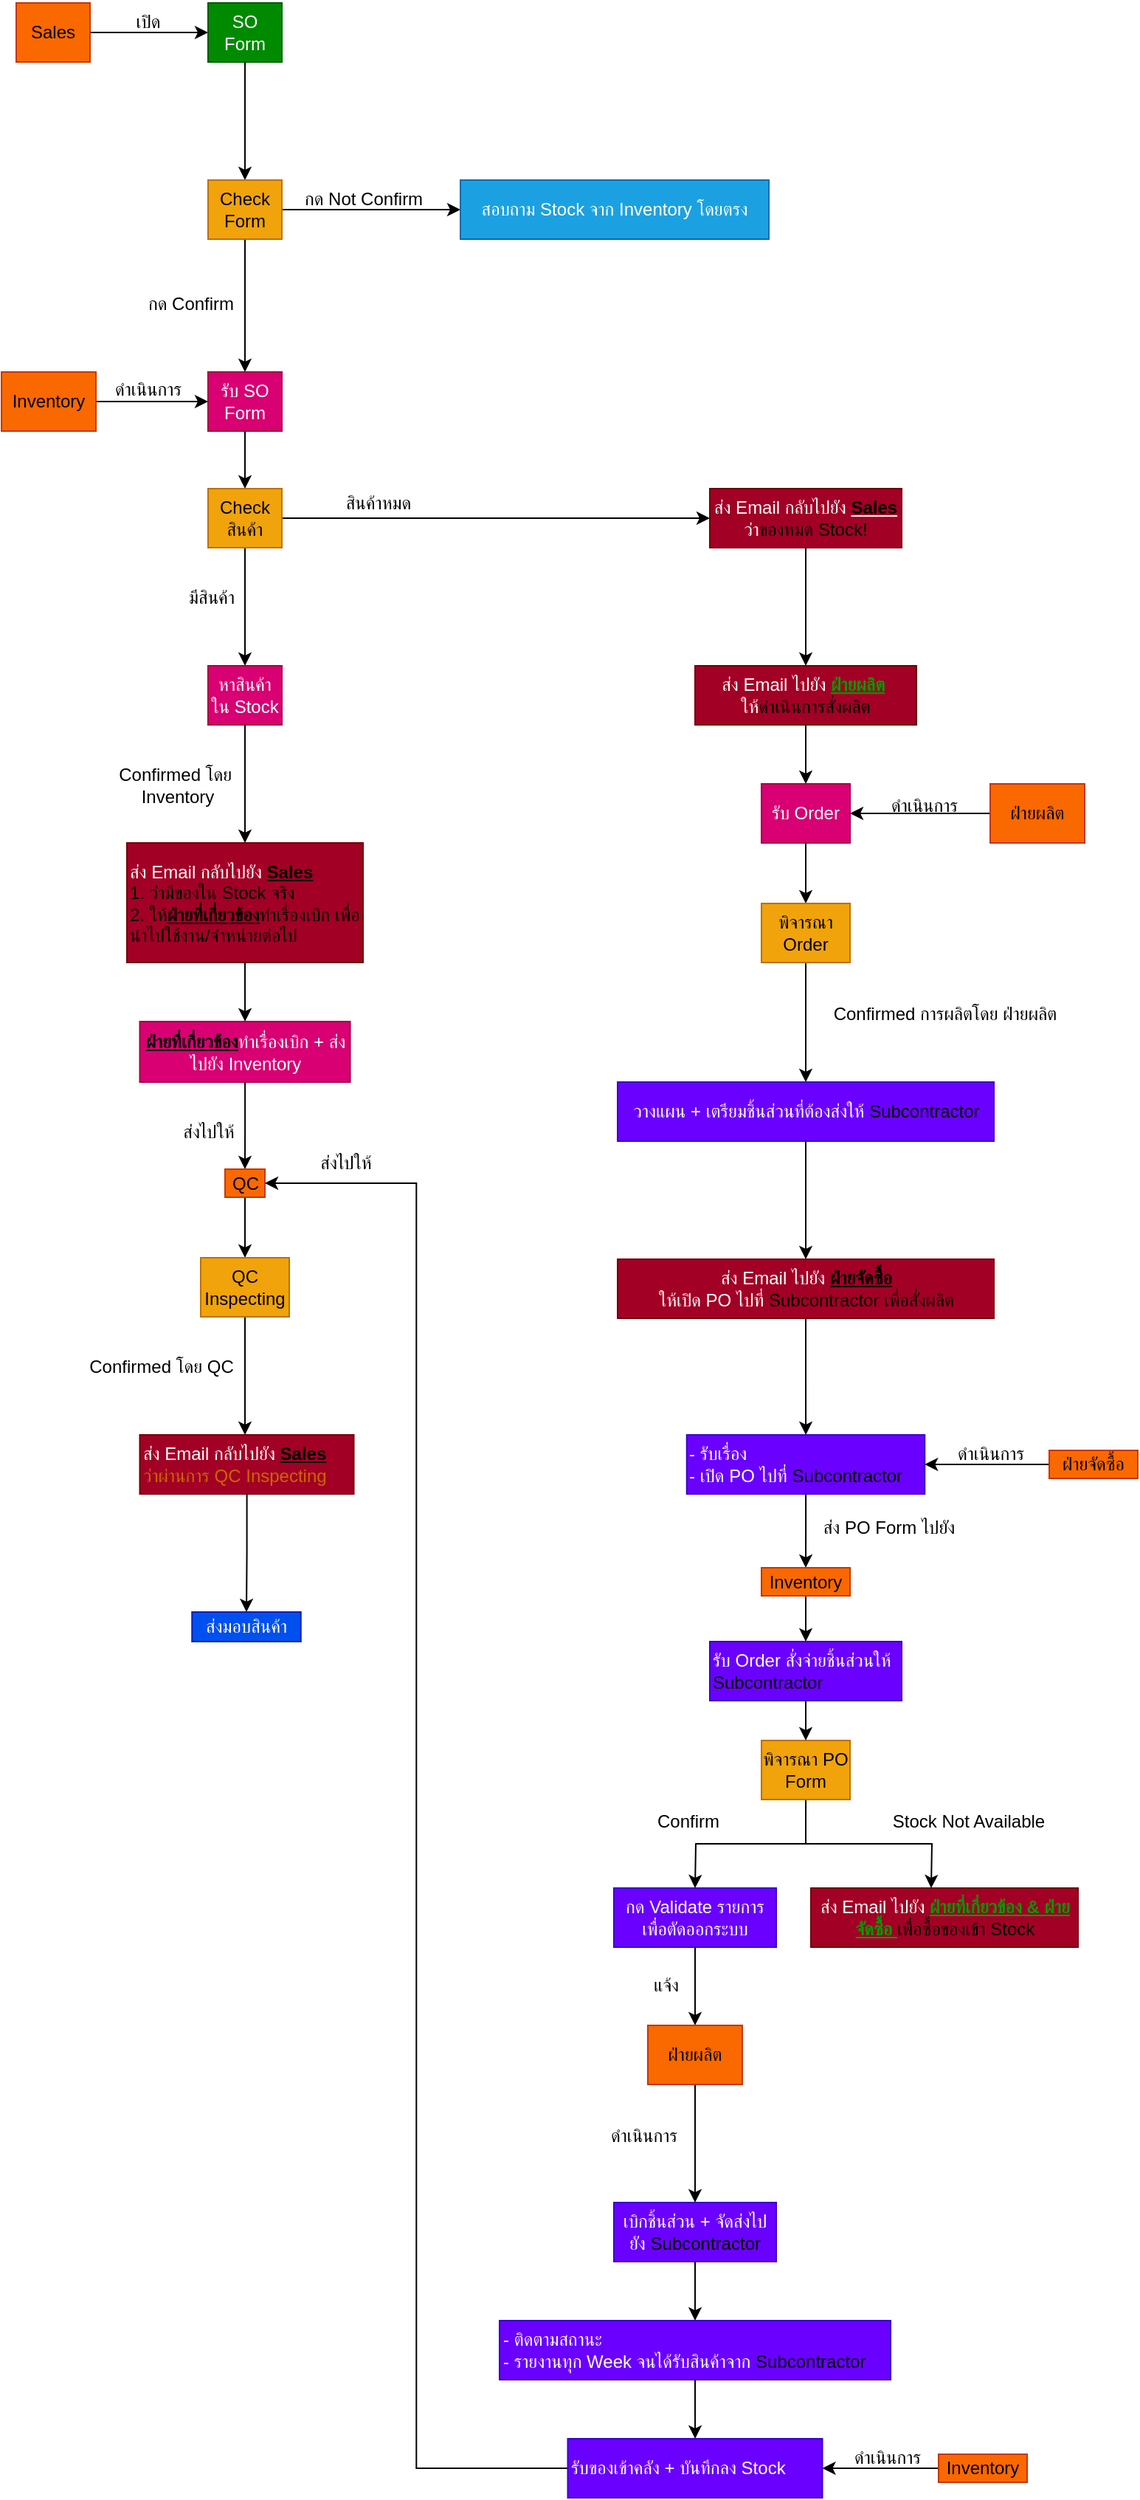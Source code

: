 <mxfile version="27.0.6">
  <diagram name="Page-1" id="ciELTBnprLhQ0e5nwsJn">
    <mxGraphModel dx="2298" dy="1284" grid="1" gridSize="10" guides="1" tooltips="1" connect="1" arrows="1" fold="1" page="1" pageScale="1" pageWidth="850" pageHeight="1100" math="0" shadow="0">
      <root>
        <mxCell id="0" />
        <mxCell id="1" parent="0" />
        <mxCell id="hxHV7sQrYBiLCwiitGut-5" value="" style="edgeStyle=orthogonalEdgeStyle;rounded=0;orthogonalLoop=1;jettySize=auto;html=1;" edge="1" parent="1" source="hxHV7sQrYBiLCwiitGut-1" target="hxHV7sQrYBiLCwiitGut-4">
          <mxGeometry relative="1" as="geometry" />
        </mxCell>
        <mxCell id="hxHV7sQrYBiLCwiitGut-1" value="Sales" style="rounded=0;whiteSpace=wrap;html=1;fillColor=#fa6800;fontColor=#000000;strokeColor=#C73500;" vertex="1" parent="1">
          <mxGeometry x="20" y="30" width="50" height="40" as="geometry" />
        </mxCell>
        <mxCell id="hxHV7sQrYBiLCwiitGut-8" value="" style="edgeStyle=orthogonalEdgeStyle;rounded=0;orthogonalLoop=1;jettySize=auto;html=1;" edge="1" parent="1" source="hxHV7sQrYBiLCwiitGut-4" target="hxHV7sQrYBiLCwiitGut-7">
          <mxGeometry relative="1" as="geometry" />
        </mxCell>
        <mxCell id="hxHV7sQrYBiLCwiitGut-4" value="SO Form" style="rounded=0;whiteSpace=wrap;html=1;fillColor=#008a00;strokeColor=#005700;fontColor=#ffffff;" vertex="1" parent="1">
          <mxGeometry x="150" y="30" width="50" height="40" as="geometry" />
        </mxCell>
        <mxCell id="hxHV7sQrYBiLCwiitGut-6" value="&lt;font style=&quot;color: light-dark(rgb(0, 0, 0), rgb(255, 255, 153));&quot;&gt;เปิด&lt;/font&gt;" style="text;html=1;align=center;verticalAlign=middle;resizable=0;points=[];autosize=1;strokeColor=none;fillColor=none;" vertex="1" parent="1">
          <mxGeometry x="89" y="28" width="40" height="30" as="geometry" />
        </mxCell>
        <mxCell id="hxHV7sQrYBiLCwiitGut-10" value="" style="edgeStyle=orthogonalEdgeStyle;rounded=0;orthogonalLoop=1;jettySize=auto;html=1;" edge="1" parent="1" source="hxHV7sQrYBiLCwiitGut-7" target="hxHV7sQrYBiLCwiitGut-9">
          <mxGeometry relative="1" as="geometry" />
        </mxCell>
        <mxCell id="hxHV7sQrYBiLCwiitGut-13" value="" style="edgeStyle=orthogonalEdgeStyle;rounded=0;orthogonalLoop=1;jettySize=auto;html=1;" edge="1" parent="1" source="hxHV7sQrYBiLCwiitGut-7" target="hxHV7sQrYBiLCwiitGut-12">
          <mxGeometry relative="1" as="geometry" />
        </mxCell>
        <mxCell id="hxHV7sQrYBiLCwiitGut-7" value="Check Form" style="rounded=0;whiteSpace=wrap;html=1;fillColor=#f0a30a;strokeColor=#BD7000;fontColor=#000000;" vertex="1" parent="1">
          <mxGeometry x="150" y="150" width="50" height="40" as="geometry" />
        </mxCell>
        <mxCell id="hxHV7sQrYBiLCwiitGut-9" value="สอบถาม Stock จาก Inventory โดยตรง" style="rounded=0;whiteSpace=wrap;html=1;fillColor=#1ba1e2;strokeColor=#006EAF;fontColor=#ffffff;" vertex="1" parent="1">
          <mxGeometry x="321" y="150" width="209" height="40" as="geometry" />
        </mxCell>
        <mxCell id="hxHV7sQrYBiLCwiitGut-11" value="กด Not Confirm" style="text;html=1;align=center;verticalAlign=middle;resizable=0;points=[];autosize=1;strokeColor=none;fillColor=none;fontColor=light-dark(#000000,#FF3333);" vertex="1" parent="1">
          <mxGeometry x="200" y="148" width="110" height="30" as="geometry" />
        </mxCell>
        <mxCell id="hxHV7sQrYBiLCwiitGut-19" value="" style="edgeStyle=orthogonalEdgeStyle;rounded=0;orthogonalLoop=1;jettySize=auto;html=1;" edge="1" parent="1" source="hxHV7sQrYBiLCwiitGut-12" target="hxHV7sQrYBiLCwiitGut-18">
          <mxGeometry relative="1" as="geometry" />
        </mxCell>
        <mxCell id="hxHV7sQrYBiLCwiitGut-12" value="รับ SO Form" style="rounded=0;whiteSpace=wrap;html=1;fillColor=#d80073;strokeColor=#A50040;fontColor=#ffffff;" vertex="1" parent="1">
          <mxGeometry x="150" y="280" width="50" height="40" as="geometry" />
        </mxCell>
        <mxCell id="hxHV7sQrYBiLCwiitGut-14" value="&lt;font style=&quot;&quot;&gt;กด Confirm&lt;/font&gt;" style="text;html=1;align=center;verticalAlign=middle;resizable=0;points=[];autosize=1;strokeColor=none;fillColor=none;fontColor=light-dark(#000000,#00FF00);rotation=0;" vertex="1" parent="1">
          <mxGeometry x="98" y="219" width="80" height="30" as="geometry" />
        </mxCell>
        <mxCell id="hxHV7sQrYBiLCwiitGut-16" value="" style="edgeStyle=orthogonalEdgeStyle;rounded=0;orthogonalLoop=1;jettySize=auto;html=1;" edge="1" parent="1" source="hxHV7sQrYBiLCwiitGut-15" target="hxHV7sQrYBiLCwiitGut-12">
          <mxGeometry relative="1" as="geometry" />
        </mxCell>
        <mxCell id="hxHV7sQrYBiLCwiitGut-15" value="Inventory" style="rounded=0;whiteSpace=wrap;html=1;fillColor=#fa6800;fontColor=#000000;strokeColor=#C73500;" vertex="1" parent="1">
          <mxGeometry x="10" y="280" width="64" height="40" as="geometry" />
        </mxCell>
        <mxCell id="hxHV7sQrYBiLCwiitGut-17" value="ดำเนินการ" style="text;html=1;align=center;verticalAlign=middle;resizable=0;points=[];autosize=1;strokeColor=none;fillColor=none;" vertex="1" parent="1">
          <mxGeometry x="74" y="277" width="70" height="30" as="geometry" />
        </mxCell>
        <mxCell id="hxHV7sQrYBiLCwiitGut-23" value="" style="edgeStyle=orthogonalEdgeStyle;rounded=0;orthogonalLoop=1;jettySize=auto;html=1;" edge="1" parent="1" source="hxHV7sQrYBiLCwiitGut-18" target="hxHV7sQrYBiLCwiitGut-22">
          <mxGeometry relative="1" as="geometry" />
        </mxCell>
        <mxCell id="hxHV7sQrYBiLCwiitGut-25" value="" style="edgeStyle=orthogonalEdgeStyle;rounded=0;orthogonalLoop=1;jettySize=auto;html=1;" edge="1" parent="1" source="hxHV7sQrYBiLCwiitGut-18" target="hxHV7sQrYBiLCwiitGut-24">
          <mxGeometry relative="1" as="geometry" />
        </mxCell>
        <mxCell id="hxHV7sQrYBiLCwiitGut-18" value="Check&lt;div&gt;สินค้า&lt;/div&gt;" style="rounded=0;whiteSpace=wrap;html=1;fillColor=#f0a30a;strokeColor=#BD7000;fontColor=#000000;" vertex="1" parent="1">
          <mxGeometry x="150" y="359" width="50" height="40" as="geometry" />
        </mxCell>
        <mxCell id="hxHV7sQrYBiLCwiitGut-29" value="" style="edgeStyle=orthogonalEdgeStyle;rounded=0;orthogonalLoop=1;jettySize=auto;html=1;" edge="1" parent="1" source="hxHV7sQrYBiLCwiitGut-22" target="hxHV7sQrYBiLCwiitGut-28">
          <mxGeometry relative="1" as="geometry" />
        </mxCell>
        <mxCell id="hxHV7sQrYBiLCwiitGut-22" value="หาสินค้าใน Stock" style="rounded=0;whiteSpace=wrap;html=1;fillColor=#d80073;strokeColor=#A50040;fontColor=#ffffff;" vertex="1" parent="1">
          <mxGeometry x="150" y="479" width="50" height="40" as="geometry" />
        </mxCell>
        <mxCell id="hxHV7sQrYBiLCwiitGut-46" value="" style="edgeStyle=orthogonalEdgeStyle;rounded=0;orthogonalLoop=1;jettySize=auto;html=1;" edge="1" parent="1" source="hxHV7sQrYBiLCwiitGut-24" target="hxHV7sQrYBiLCwiitGut-45">
          <mxGeometry relative="1" as="geometry" />
        </mxCell>
        <mxCell id="hxHV7sQrYBiLCwiitGut-24" value="ส่ง Email กลับไปยัง &lt;b&gt;&lt;u&gt;&lt;font style=&quot;color: light-dark(rgb(0, 0, 0), rgb(0, 153, 0));&quot;&gt;Sales&lt;/font&gt;&lt;/u&gt;&lt;/b&gt; ว่า&lt;font style=&quot;color: light-dark(rgb(0, 0, 0), rgb(255, 0, 0));&quot;&gt;ของหมด Stock!&lt;/font&gt;" style="rounded=0;whiteSpace=wrap;html=1;fillColor=#a20025;strokeColor=#6F0000;fontColor=#ffffff;" vertex="1" parent="1">
          <mxGeometry x="490" y="359" width="130" height="40" as="geometry" />
        </mxCell>
        <mxCell id="hxHV7sQrYBiLCwiitGut-26" value="มีสินค้า" style="text;html=1;align=center;verticalAlign=middle;resizable=0;points=[];autosize=1;strokeColor=none;fillColor=none;fontColor=light-dark(#000000,#00FF00);" vertex="1" parent="1">
          <mxGeometry x="122" y="418" width="60" height="30" as="geometry" />
        </mxCell>
        <mxCell id="hxHV7sQrYBiLCwiitGut-27" value="สินค้าหมด" style="text;html=1;align=center;verticalAlign=middle;resizable=0;points=[];autosize=1;strokeColor=none;fillColor=none;fontColor=light-dark(#000000,#FF3333);" vertex="1" parent="1">
          <mxGeometry x="230" y="354" width="70" height="30" as="geometry" />
        </mxCell>
        <mxCell id="hxHV7sQrYBiLCwiitGut-32" value="" style="edgeStyle=orthogonalEdgeStyle;rounded=0;orthogonalLoop=1;jettySize=auto;html=1;" edge="1" parent="1" source="hxHV7sQrYBiLCwiitGut-28" target="hxHV7sQrYBiLCwiitGut-31">
          <mxGeometry relative="1" as="geometry" />
        </mxCell>
        <mxCell id="hxHV7sQrYBiLCwiitGut-28" value="ส่ง Email กลับไปยัง &lt;font style=&quot;color: light-dark(rgb(0, 0, 0), rgb(0, 153, 0));&quot;&gt;&lt;u&gt;&lt;b&gt;Sales&lt;/b&gt;&lt;/u&gt;&lt;/font&gt;&lt;div&gt;&lt;font style=&quot;color: light-dark(rgb(0, 0, 0), rgb(204, 102, 0));&quot;&gt;1. ว่ามีของใน Stock จริง&lt;/font&gt;&lt;/div&gt;&lt;div&gt;&lt;font style=&quot;color: light-dark(rgb(0, 0, 0), rgb(204, 102, 0));&quot;&gt;2. ให้&lt;/font&gt;&lt;font style=&quot;color: light-dark(rgb(0, 0, 0), rgb(0, 153, 0));&quot;&gt;&lt;b&gt;&lt;u&gt;ฝ่ายที่เกี่ยวข้อง&lt;/u&gt;&lt;/b&gt;&lt;/font&gt;&lt;font style=&quot;color: light-dark(rgb(0, 0, 0), rgb(204, 102, 0));&quot;&gt;ทำเรื่องเบิก เพื่อนำไปใช้งาน/จำหน่ายต่อไป&lt;/font&gt;&lt;/div&gt;" style="rounded=0;whiteSpace=wrap;html=1;fillColor=#a20025;strokeColor=#6F0000;fontColor=#ffffff;align=left;" vertex="1" parent="1">
          <mxGeometry x="95" y="599" width="160" height="81" as="geometry" />
        </mxCell>
        <mxCell id="hxHV7sQrYBiLCwiitGut-30" value="Confirmed โดย&amp;nbsp;&lt;div&gt;Inventory&lt;/div&gt;" style="text;html=1;align=center;verticalAlign=middle;resizable=0;points=[];autosize=1;strokeColor=none;fillColor=none;fontColor=light-dark(#000000,#00FF00);" vertex="1" parent="1">
          <mxGeometry x="74" y="540" width="110" height="40" as="geometry" />
        </mxCell>
        <mxCell id="hxHV7sQrYBiLCwiitGut-34" value="" style="edgeStyle=orthogonalEdgeStyle;rounded=0;orthogonalLoop=1;jettySize=auto;html=1;" edge="1" parent="1" source="hxHV7sQrYBiLCwiitGut-31" target="hxHV7sQrYBiLCwiitGut-33">
          <mxGeometry relative="1" as="geometry" />
        </mxCell>
        <mxCell id="hxHV7sQrYBiLCwiitGut-31" value="&lt;font style=&quot;color: light-dark(rgb(0, 0, 0), rgb(0, 153, 0));&quot;&gt;&lt;u&gt;&lt;b&gt;ฝ่ายที่เกี่ยวข้อง&lt;/b&gt;&lt;/u&gt;&lt;/font&gt;ทำเรื่องเบิก + ส่งไปยัง Inventory" style="rounded=0;whiteSpace=wrap;html=1;fillColor=#d80073;strokeColor=#A50040;fontColor=#ffffff;align=center;" vertex="1" parent="1">
          <mxGeometry x="103.75" y="720" width="142.5" height="41" as="geometry" />
        </mxCell>
        <mxCell id="hxHV7sQrYBiLCwiitGut-38" value="" style="edgeStyle=orthogonalEdgeStyle;rounded=0;orthogonalLoop=1;jettySize=auto;html=1;" edge="1" parent="1" source="hxHV7sQrYBiLCwiitGut-33" target="hxHV7sQrYBiLCwiitGut-37">
          <mxGeometry relative="1" as="geometry" />
        </mxCell>
        <mxCell id="hxHV7sQrYBiLCwiitGut-33" value="QC" style="rounded=0;whiteSpace=wrap;html=1;fillColor=#fa6800;fontColor=#000000;strokeColor=#C73500;" vertex="1" parent="1">
          <mxGeometry x="161.5" y="820" width="27" height="19" as="geometry" />
        </mxCell>
        <mxCell id="hxHV7sQrYBiLCwiitGut-35" value="ส่งไปให้" style="text;html=1;align=center;verticalAlign=middle;resizable=0;points=[];autosize=1;strokeColor=none;fillColor=none;" vertex="1" parent="1">
          <mxGeometry x="120" y="780" width="60" height="30" as="geometry" />
        </mxCell>
        <mxCell id="hxHV7sQrYBiLCwiitGut-40" value="" style="edgeStyle=orthogonalEdgeStyle;rounded=0;orthogonalLoop=1;jettySize=auto;html=1;" edge="1" parent="1" source="hxHV7sQrYBiLCwiitGut-37">
          <mxGeometry relative="1" as="geometry">
            <mxPoint x="175" y="1000" as="targetPoint" />
          </mxGeometry>
        </mxCell>
        <mxCell id="hxHV7sQrYBiLCwiitGut-37" value="QC Inspecting" style="rounded=0;whiteSpace=wrap;html=1;fillColor=#f0a30a;strokeColor=#BD7000;fontColor=#000000;" vertex="1" parent="1">
          <mxGeometry x="145" y="880" width="60" height="40" as="geometry" />
        </mxCell>
        <mxCell id="hxHV7sQrYBiLCwiitGut-44" value="" style="edgeStyle=orthogonalEdgeStyle;rounded=0;orthogonalLoop=1;jettySize=auto;html=1;" edge="1" parent="1" source="hxHV7sQrYBiLCwiitGut-41" target="hxHV7sQrYBiLCwiitGut-43">
          <mxGeometry relative="1" as="geometry" />
        </mxCell>
        <mxCell id="hxHV7sQrYBiLCwiitGut-41" value="ส่ง Email กลับไปยัง &lt;font style=&quot;color: light-dark(rgb(0, 0, 0), rgb(0, 153, 0));&quot;&gt;&lt;u&gt;&lt;b&gt;Sales&lt;/b&gt;&lt;/u&gt;&lt;/font&gt;&lt;div&gt;&lt;font color=&quot;#cc6600&quot;&gt;ว่าผ่านการ QC Inspecting&lt;/font&gt;&lt;/div&gt;" style="rounded=0;whiteSpace=wrap;html=1;fillColor=#a20025;strokeColor=#6F0000;fontColor=#ffffff;align=left;" vertex="1" parent="1">
          <mxGeometry x="103.75" y="1000" width="145" height="40" as="geometry" />
        </mxCell>
        <mxCell id="hxHV7sQrYBiLCwiitGut-42" value="Confirmed โดย&amp;nbsp;&lt;span style=&quot;background-color: transparent; color: light-dark(rgb(0, 0, 0), rgb(0, 255, 0));&quot;&gt;QC&lt;/span&gt;" style="text;html=1;align=center;verticalAlign=middle;resizable=0;points=[];autosize=1;strokeColor=none;fillColor=none;fontColor=light-dark(#000000,#00FF00);" vertex="1" parent="1">
          <mxGeometry x="58" y="939" width="120" height="30" as="geometry" />
        </mxCell>
        <mxCell id="hxHV7sQrYBiLCwiitGut-43" value="ส่งมอบสินค้า" style="whiteSpace=wrap;html=1;align=center;fillColor=#0050ef;strokeColor=#001DBC;fontColor=#ffffff;rounded=0;" vertex="1" parent="1">
          <mxGeometry x="139.13" y="1120" width="73.75" height="20" as="geometry" />
        </mxCell>
        <mxCell id="hxHV7sQrYBiLCwiitGut-51" value="" style="edgeStyle=orthogonalEdgeStyle;rounded=0;orthogonalLoop=1;jettySize=auto;html=1;" edge="1" parent="1" source="hxHV7sQrYBiLCwiitGut-45" target="hxHV7sQrYBiLCwiitGut-48">
          <mxGeometry relative="1" as="geometry" />
        </mxCell>
        <mxCell id="hxHV7sQrYBiLCwiitGut-45" value="ส่ง Email ไปยัง &lt;font color=&quot;#009900&quot;&gt;&lt;b&gt;&lt;u&gt;ฝ่ายผลิต&lt;/u&gt;&lt;/b&gt;&lt;/font&gt;&amp;nbsp;&lt;div&gt;ให้&lt;font style=&quot;color: light-dark(rgb(0, 0, 0), rgb(204, 102, 0));&quot;&gt;ดำเนินการสั่งผลิต&lt;/font&gt;&lt;/div&gt;" style="rounded=0;whiteSpace=wrap;html=1;fillColor=#a20025;strokeColor=#6F0000;fontColor=#ffffff;" vertex="1" parent="1">
          <mxGeometry x="480" y="479" width="150" height="40" as="geometry" />
        </mxCell>
        <mxCell id="hxHV7sQrYBiLCwiitGut-49" value="" style="edgeStyle=orthogonalEdgeStyle;rounded=0;orthogonalLoop=1;jettySize=auto;html=1;" edge="1" parent="1" source="hxHV7sQrYBiLCwiitGut-47" target="hxHV7sQrYBiLCwiitGut-48">
          <mxGeometry relative="1" as="geometry" />
        </mxCell>
        <mxCell id="hxHV7sQrYBiLCwiitGut-47" value="ฝ่ายผลิต" style="rounded=0;whiteSpace=wrap;html=1;fillColor=#fa6800;fontColor=#000000;strokeColor=#C73500;" vertex="1" parent="1">
          <mxGeometry x="680" y="559" width="64" height="40" as="geometry" />
        </mxCell>
        <mxCell id="hxHV7sQrYBiLCwiitGut-53" value="" style="edgeStyle=orthogonalEdgeStyle;rounded=0;orthogonalLoop=1;jettySize=auto;html=1;" edge="1" parent="1" source="hxHV7sQrYBiLCwiitGut-48" target="hxHV7sQrYBiLCwiitGut-52">
          <mxGeometry relative="1" as="geometry" />
        </mxCell>
        <mxCell id="hxHV7sQrYBiLCwiitGut-48" value="รับ Order" style="rounded=0;whiteSpace=wrap;html=1;fillColor=#d80073;strokeColor=#A50040;fontColor=#ffffff;" vertex="1" parent="1">
          <mxGeometry x="525" y="559" width="60" height="40" as="geometry" />
        </mxCell>
        <mxCell id="hxHV7sQrYBiLCwiitGut-50" value="ดำเนินการ" style="text;html=1;align=center;verticalAlign=middle;resizable=0;points=[];autosize=1;strokeColor=none;fillColor=none;" vertex="1" parent="1">
          <mxGeometry x="600" y="559" width="70" height="30" as="geometry" />
        </mxCell>
        <mxCell id="hxHV7sQrYBiLCwiitGut-55" value="" style="edgeStyle=orthogonalEdgeStyle;rounded=0;orthogonalLoop=1;jettySize=auto;html=1;" edge="1" parent="1" source="hxHV7sQrYBiLCwiitGut-52" target="hxHV7sQrYBiLCwiitGut-54">
          <mxGeometry relative="1" as="geometry" />
        </mxCell>
        <mxCell id="hxHV7sQrYBiLCwiitGut-52" value="พิจารณา Order" style="rounded=0;whiteSpace=wrap;html=1;fillColor=#f0a30a;strokeColor=#BD7000;fontColor=#000000;" vertex="1" parent="1">
          <mxGeometry x="525" y="640" width="60" height="40" as="geometry" />
        </mxCell>
        <mxCell id="hxHV7sQrYBiLCwiitGut-58" value="" style="edgeStyle=orthogonalEdgeStyle;rounded=0;orthogonalLoop=1;jettySize=auto;html=1;" edge="1" parent="1" source="hxHV7sQrYBiLCwiitGut-54" target="hxHV7sQrYBiLCwiitGut-57">
          <mxGeometry relative="1" as="geometry" />
        </mxCell>
        <mxCell id="hxHV7sQrYBiLCwiitGut-54" value="วางแผน + เตรียมชิ้นส่วนที่ต้องส่งให้ &lt;font style=&quot;color: light-dark(rgb(0, 0, 0), rgb(204, 0, 102));&quot;&gt;Subcontractor&lt;/font&gt;" style="rounded=0;whiteSpace=wrap;html=1;fillColor=#6a00ff;strokeColor=#3700CC;fontColor=#ffffff;" vertex="1" parent="1">
          <mxGeometry x="427.5" y="761" width="255" height="40" as="geometry" />
        </mxCell>
        <mxCell id="hxHV7sQrYBiLCwiitGut-56" value="Confirmed การผลิตโดย ฝ่ายผลิต" style="text;html=1;align=center;verticalAlign=middle;resizable=0;points=[];autosize=1;strokeColor=none;fillColor=none;fontColor=light-dark(#000000,#00FF00);" vertex="1" parent="1">
          <mxGeometry x="554" y="700" width="190" height="30" as="geometry" />
        </mxCell>
        <mxCell id="hxHV7sQrYBiLCwiitGut-60" value="" style="edgeStyle=orthogonalEdgeStyle;rounded=0;orthogonalLoop=1;jettySize=auto;html=1;" edge="1" parent="1" source="hxHV7sQrYBiLCwiitGut-57" target="hxHV7sQrYBiLCwiitGut-59">
          <mxGeometry relative="1" as="geometry" />
        </mxCell>
        <mxCell id="hxHV7sQrYBiLCwiitGut-57" value="ส่ง Email ไปยัง &lt;font style=&quot;color: light-dark(rgb(0, 0, 0), rgb(0, 153, 0));&quot;&gt;&lt;u&gt;&lt;b&gt;ฝ่ายจัดซื้อ&lt;/b&gt;&lt;/u&gt;&lt;/font&gt;&lt;div&gt;ให้เปิด PO ไปที่ &lt;font style=&quot;color: light-dark(rgb(0, 0, 0), rgb(204, 0, 102));&quot;&gt;Subcontractor&lt;/font&gt; &lt;font style=&quot;color: light-dark(rgb(0, 0, 0), rgb(255, 0, 0));&quot;&gt;เพื่อสั่งผลิต&lt;/font&gt;&lt;/div&gt;" style="rounded=0;whiteSpace=wrap;html=1;fillColor=#a20025;strokeColor=#6F0000;fontColor=#ffffff;" vertex="1" parent="1">
          <mxGeometry x="427.5" y="881" width="255" height="40" as="geometry" />
        </mxCell>
        <mxCell id="hxHV7sQrYBiLCwiitGut-66" value="" style="edgeStyle=orthogonalEdgeStyle;rounded=0;orthogonalLoop=1;jettySize=auto;html=1;" edge="1" parent="1" source="hxHV7sQrYBiLCwiitGut-59" target="hxHV7sQrYBiLCwiitGut-65">
          <mxGeometry relative="1" as="geometry" />
        </mxCell>
        <mxCell id="hxHV7sQrYBiLCwiitGut-59" value="- รับเรื่อง&lt;div&gt;- เปิด PO ไปที่&amp;nbsp;&lt;font style=&quot;color: light-dark(rgb(0, 0, 0), rgb(204, 0, 102));&quot;&gt;Subcontractor&lt;/font&gt;&lt;/div&gt;" style="rounded=0;whiteSpace=wrap;html=1;fillColor=#6a00ff;strokeColor=#3700CC;fontColor=#ffffff;align=left;" vertex="1" parent="1">
          <mxGeometry x="474.38" y="1000" width="161.25" height="40" as="geometry" />
        </mxCell>
        <mxCell id="hxHV7sQrYBiLCwiitGut-62" value="" style="edgeStyle=orthogonalEdgeStyle;rounded=0;orthogonalLoop=1;jettySize=auto;html=1;" edge="1" parent="1" source="hxHV7sQrYBiLCwiitGut-61" target="hxHV7sQrYBiLCwiitGut-59">
          <mxGeometry relative="1" as="geometry" />
        </mxCell>
        <mxCell id="hxHV7sQrYBiLCwiitGut-61" value="ฝ่ายจัดซื้อ" style="rounded=0;whiteSpace=wrap;html=1;fillColor=#fa6800;fontColor=#000000;strokeColor=#C73500;" vertex="1" parent="1">
          <mxGeometry x="720" y="1010.5" width="60" height="19" as="geometry" />
        </mxCell>
        <mxCell id="hxHV7sQrYBiLCwiitGut-64" value="ดำเนินการ" style="text;html=1;align=center;verticalAlign=middle;resizable=0;points=[];autosize=1;strokeColor=none;fillColor=none;" vertex="1" parent="1">
          <mxGeometry x="645" y="998" width="70" height="30" as="geometry" />
        </mxCell>
        <mxCell id="hxHV7sQrYBiLCwiitGut-81" value="" style="edgeStyle=orthogonalEdgeStyle;rounded=0;orthogonalLoop=1;jettySize=auto;html=1;" edge="1" parent="1" source="hxHV7sQrYBiLCwiitGut-65" target="hxHV7sQrYBiLCwiitGut-79">
          <mxGeometry relative="1" as="geometry" />
        </mxCell>
        <mxCell id="hxHV7sQrYBiLCwiitGut-65" value="Inventory" style="rounded=0;whiteSpace=wrap;html=1;fillColor=#fa6800;fontColor=#000000;strokeColor=#C73500;" vertex="1" parent="1">
          <mxGeometry x="525" y="1090" width="60" height="19" as="geometry" />
        </mxCell>
        <mxCell id="hxHV7sQrYBiLCwiitGut-67" value="ส่ง PO Form ไปยัง" style="text;html=1;align=center;verticalAlign=middle;resizable=0;points=[];autosize=1;strokeColor=none;fillColor=none;" vertex="1" parent="1">
          <mxGeometry x="551" y="1048" width="120" height="30" as="geometry" />
        </mxCell>
        <mxCell id="hxHV7sQrYBiLCwiitGut-71" style="edgeStyle=orthogonalEdgeStyle;rounded=0;orthogonalLoop=1;jettySize=auto;html=1;exitX=0.5;exitY=1;exitDx=0;exitDy=0;" edge="1" parent="1" source="hxHV7sQrYBiLCwiitGut-68">
          <mxGeometry relative="1" as="geometry">
            <mxPoint x="480" y="1307" as="targetPoint" />
          </mxGeometry>
        </mxCell>
        <mxCell id="hxHV7sQrYBiLCwiitGut-72" style="edgeStyle=orthogonalEdgeStyle;rounded=0;orthogonalLoop=1;jettySize=auto;html=1;exitX=0.5;exitY=1;exitDx=0;exitDy=0;" edge="1" parent="1" source="hxHV7sQrYBiLCwiitGut-68">
          <mxGeometry relative="1" as="geometry">
            <mxPoint x="640" y="1307" as="targetPoint" />
          </mxGeometry>
        </mxCell>
        <mxCell id="hxHV7sQrYBiLCwiitGut-68" value="พิจารณา PO Form" style="rounded=0;whiteSpace=wrap;html=1;fillColor=#f0a30a;strokeColor=#BD7000;fontColor=#000000;" vertex="1" parent="1">
          <mxGeometry x="525.01" y="1207" width="60" height="40" as="geometry" />
        </mxCell>
        <mxCell id="hxHV7sQrYBiLCwiitGut-73" value="Confirm" style="text;html=1;align=center;verticalAlign=middle;resizable=0;points=[];autosize=1;strokeColor=none;fillColor=none;fontColor=light-dark(#000000,#00FF00);" vertex="1" parent="1">
          <mxGeometry x="440" y="1247" width="70" height="30" as="geometry" />
        </mxCell>
        <mxCell id="hxHV7sQrYBiLCwiitGut-76" value="Stock Not Available" style="text;html=1;align=center;verticalAlign=middle;resizable=0;points=[];autosize=1;strokeColor=none;fillColor=none;fontColor=light-dark(#000000,#FF3333);" vertex="1" parent="1">
          <mxGeometry x="600" y="1247" width="130" height="30" as="geometry" />
        </mxCell>
        <mxCell id="hxHV7sQrYBiLCwiitGut-84" value="" style="edgeStyle=orthogonalEdgeStyle;rounded=0;orthogonalLoop=1;jettySize=auto;html=1;" edge="1" parent="1" source="hxHV7sQrYBiLCwiitGut-77" target="hxHV7sQrYBiLCwiitGut-83">
          <mxGeometry relative="1" as="geometry" />
        </mxCell>
        <mxCell id="hxHV7sQrYBiLCwiitGut-77" value="กด Validate รายการเพื่อตัดออกระบบ" style="rounded=0;whiteSpace=wrap;html=1;fillColor=#6a00ff;strokeColor=#3700CC;fontColor=#ffffff;align=center;" vertex="1" parent="1">
          <mxGeometry x="425" y="1307" width="110" height="40" as="geometry" />
        </mxCell>
        <mxCell id="hxHV7sQrYBiLCwiitGut-78" value="ส่ง Email ไปยัง &lt;font color=&quot;#009900&quot;&gt;&lt;u style=&quot;font-weight: bold;&quot;&gt;ฝ่ายที่เกี่ยวข้อง &amp;amp; ฝ่ายจัดซื้อ&amp;nbsp;&lt;/u&gt;&lt;/font&gt;&lt;span style=&quot;color: light-dark(rgb(0, 0, 0), rgb(255, 51, 51)); background-color: transparent;&quot;&gt;เพื่อซื้อของเข้า Stock&lt;/span&gt;" style="rounded=0;whiteSpace=wrap;html=1;fillColor=#a20025;strokeColor=#6F0000;fontColor=#ffffff;align=center;" vertex="1" parent="1">
          <mxGeometry x="558.5" y="1307" width="181" height="40" as="geometry" />
        </mxCell>
        <mxCell id="hxHV7sQrYBiLCwiitGut-82" value="" style="edgeStyle=orthogonalEdgeStyle;rounded=0;orthogonalLoop=1;jettySize=auto;html=1;" edge="1" parent="1" source="hxHV7sQrYBiLCwiitGut-79" target="hxHV7sQrYBiLCwiitGut-68">
          <mxGeometry relative="1" as="geometry" />
        </mxCell>
        <mxCell id="hxHV7sQrYBiLCwiitGut-79" value="รับ Order สั่งจ่ายชิ้นส่วนให้ &lt;font style=&quot;color: light-dark(rgb(0, 0, 0), rgb(204, 0, 102));&quot;&gt;Subcontractor&lt;/font&gt;" style="rounded=0;whiteSpace=wrap;html=1;fillColor=#6a00ff;strokeColor=#3700CC;fontColor=#ffffff;align=left;" vertex="1" parent="1">
          <mxGeometry x="490" y="1140" width="130" height="40" as="geometry" />
        </mxCell>
        <mxCell id="hxHV7sQrYBiLCwiitGut-90" value="" style="edgeStyle=orthogonalEdgeStyle;rounded=0;orthogonalLoop=1;jettySize=auto;html=1;" edge="1" parent="1" source="hxHV7sQrYBiLCwiitGut-83" target="hxHV7sQrYBiLCwiitGut-89">
          <mxGeometry relative="1" as="geometry" />
        </mxCell>
        <mxCell id="hxHV7sQrYBiLCwiitGut-83" value="ฝ่ายผลิต" style="rounded=0;whiteSpace=wrap;html=1;fillColor=#fa6800;fontColor=#000000;strokeColor=#C73500;" vertex="1" parent="1">
          <mxGeometry x="448" y="1400" width="64" height="40" as="geometry" />
        </mxCell>
        <mxCell id="hxHV7sQrYBiLCwiitGut-86" value="แจ้ง" style="text;html=1;align=center;verticalAlign=middle;resizable=0;points=[];autosize=1;strokeColor=none;fillColor=none;" vertex="1" parent="1">
          <mxGeometry x="440" y="1358" width="40" height="30" as="geometry" />
        </mxCell>
        <mxCell id="hxHV7sQrYBiLCwiitGut-94" value="" style="edgeStyle=orthogonalEdgeStyle;rounded=0;orthogonalLoop=1;jettySize=auto;html=1;" edge="1" parent="1" source="hxHV7sQrYBiLCwiitGut-89" target="hxHV7sQrYBiLCwiitGut-93">
          <mxGeometry relative="1" as="geometry" />
        </mxCell>
        <mxCell id="hxHV7sQrYBiLCwiitGut-89" value="เบิกชิ้นส่วน + จัดส่งไปยัง &lt;font style=&quot;color: light-dark(rgb(0, 0, 0), rgb(204, 0, 102));&quot;&gt;Subcontractor&lt;/font&gt;" style="rounded=0;whiteSpace=wrap;html=1;fillColor=#6a00ff;strokeColor=#3700CC;fontColor=#ffffff;align=center;" vertex="1" parent="1">
          <mxGeometry x="425" y="1520" width="110" height="40" as="geometry" />
        </mxCell>
        <mxCell id="hxHV7sQrYBiLCwiitGut-92" value="ดำเนินการ" style="text;html=1;align=center;verticalAlign=middle;resizable=0;points=[];autosize=1;strokeColor=none;fillColor=none;" vertex="1" parent="1">
          <mxGeometry x="410" y="1460" width="70" height="30" as="geometry" />
        </mxCell>
        <mxCell id="hxHV7sQrYBiLCwiitGut-97" value="" style="edgeStyle=orthogonalEdgeStyle;rounded=0;orthogonalLoop=1;jettySize=auto;html=1;" edge="1" parent="1" source="hxHV7sQrYBiLCwiitGut-93" target="hxHV7sQrYBiLCwiitGut-96">
          <mxGeometry relative="1" as="geometry" />
        </mxCell>
        <mxCell id="hxHV7sQrYBiLCwiitGut-93" value="- ติดตามสถานะ&lt;div&gt;- รายงานทุก Week จนได้รับสินค้าจาก &lt;font style=&quot;color: light-dark(rgb(0, 0, 0), rgb(153, 0, 77));&quot;&gt;Subcontractor&lt;/font&gt;&lt;/div&gt;" style="rounded=0;whiteSpace=wrap;html=1;fillColor=#6a00ff;strokeColor=#3700CC;fontColor=#ffffff;align=left;" vertex="1" parent="1">
          <mxGeometry x="347.5" y="1600" width="265" height="40" as="geometry" />
        </mxCell>
        <mxCell id="hxHV7sQrYBiLCwiitGut-98" value="" style="edgeStyle=orthogonalEdgeStyle;rounded=0;orthogonalLoop=1;jettySize=auto;html=1;" edge="1" parent="1" source="hxHV7sQrYBiLCwiitGut-95" target="hxHV7sQrYBiLCwiitGut-96">
          <mxGeometry relative="1" as="geometry" />
        </mxCell>
        <mxCell id="hxHV7sQrYBiLCwiitGut-95" value="Inventory" style="rounded=0;whiteSpace=wrap;html=1;fillColor=#fa6800;fontColor=#000000;strokeColor=#C73500;" vertex="1" parent="1">
          <mxGeometry x="645" y="1690.5" width="60" height="19" as="geometry" />
        </mxCell>
        <mxCell id="hxHV7sQrYBiLCwiitGut-102" style="edgeStyle=orthogonalEdgeStyle;rounded=0;orthogonalLoop=1;jettySize=auto;html=1;exitX=0;exitY=0.5;exitDx=0;exitDy=0;entryX=1;entryY=0.5;entryDx=0;entryDy=0;" edge="1" parent="1" source="hxHV7sQrYBiLCwiitGut-96" target="hxHV7sQrYBiLCwiitGut-33">
          <mxGeometry relative="1" as="geometry" />
        </mxCell>
        <mxCell id="hxHV7sQrYBiLCwiitGut-96" value="รับของเข้าคลัง + บันทึกลง Stock" style="rounded=0;whiteSpace=wrap;html=1;fillColor=#6a00ff;strokeColor=#3700CC;fontColor=#ffffff;align=left;" vertex="1" parent="1">
          <mxGeometry x="393.75" y="1680" width="172.5" height="40" as="geometry" />
        </mxCell>
        <mxCell id="hxHV7sQrYBiLCwiitGut-100" value="ดำเนินการ" style="text;html=1;align=center;verticalAlign=middle;resizable=0;points=[];autosize=1;strokeColor=none;fillColor=none;" vertex="1" parent="1">
          <mxGeometry x="575" y="1678" width="70" height="30" as="geometry" />
        </mxCell>
        <mxCell id="hxHV7sQrYBiLCwiitGut-103" value="ส่งไปให้" style="text;html=1;align=center;verticalAlign=middle;resizable=0;points=[];autosize=1;strokeColor=none;fillColor=none;" vertex="1" parent="1">
          <mxGeometry x="212.88" y="801" width="60" height="30" as="geometry" />
        </mxCell>
      </root>
    </mxGraphModel>
  </diagram>
</mxfile>
